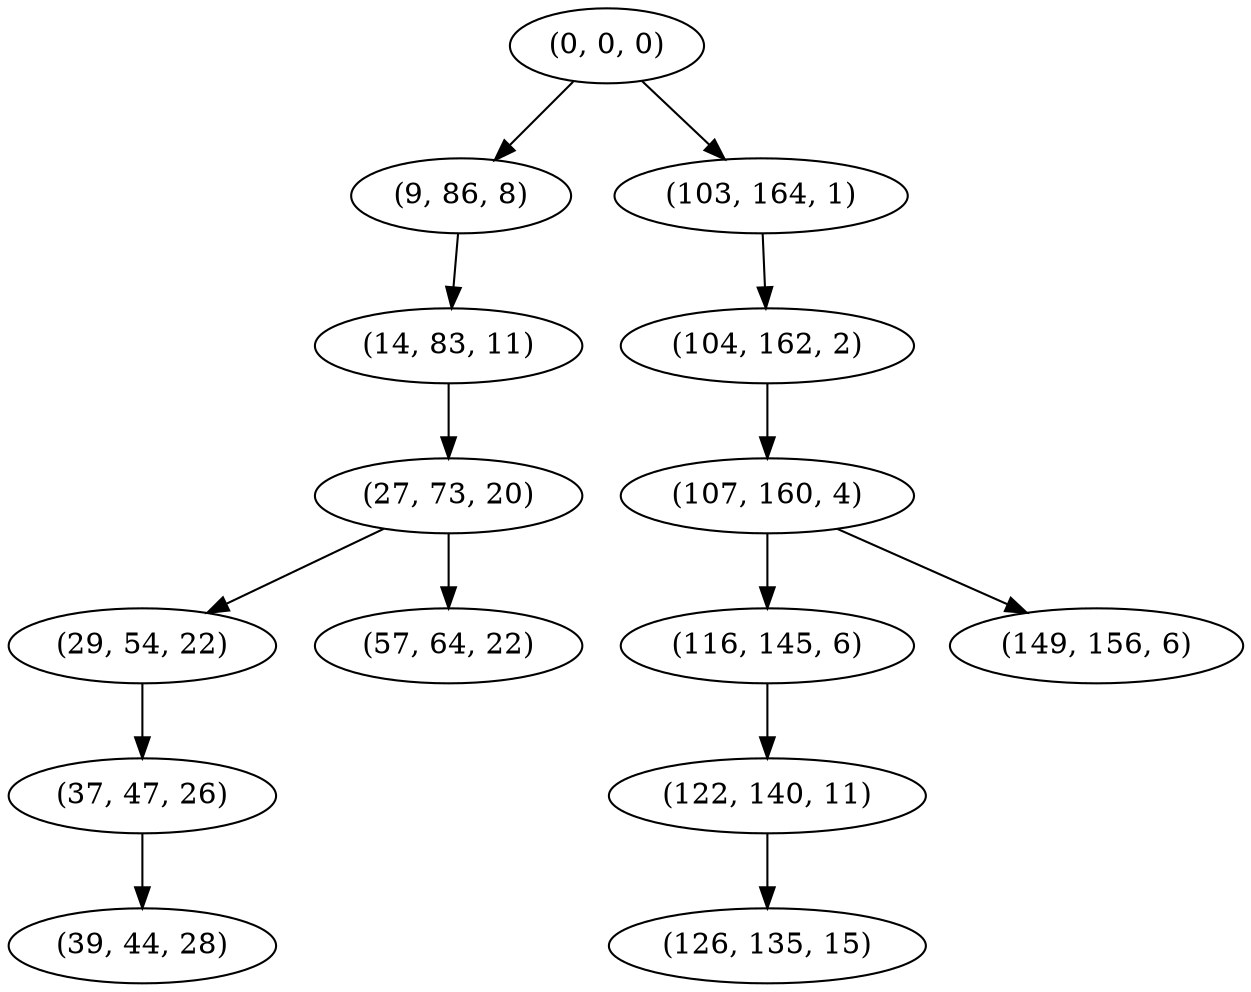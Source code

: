 digraph tree {
    "(0, 0, 0)";
    "(9, 86, 8)";
    "(14, 83, 11)";
    "(27, 73, 20)";
    "(29, 54, 22)";
    "(37, 47, 26)";
    "(39, 44, 28)";
    "(57, 64, 22)";
    "(103, 164, 1)";
    "(104, 162, 2)";
    "(107, 160, 4)";
    "(116, 145, 6)";
    "(122, 140, 11)";
    "(126, 135, 15)";
    "(149, 156, 6)";
    "(0, 0, 0)" -> "(9, 86, 8)";
    "(0, 0, 0)" -> "(103, 164, 1)";
    "(9, 86, 8)" -> "(14, 83, 11)";
    "(14, 83, 11)" -> "(27, 73, 20)";
    "(27, 73, 20)" -> "(29, 54, 22)";
    "(27, 73, 20)" -> "(57, 64, 22)";
    "(29, 54, 22)" -> "(37, 47, 26)";
    "(37, 47, 26)" -> "(39, 44, 28)";
    "(103, 164, 1)" -> "(104, 162, 2)";
    "(104, 162, 2)" -> "(107, 160, 4)";
    "(107, 160, 4)" -> "(116, 145, 6)";
    "(107, 160, 4)" -> "(149, 156, 6)";
    "(116, 145, 6)" -> "(122, 140, 11)";
    "(122, 140, 11)" -> "(126, 135, 15)";
}
